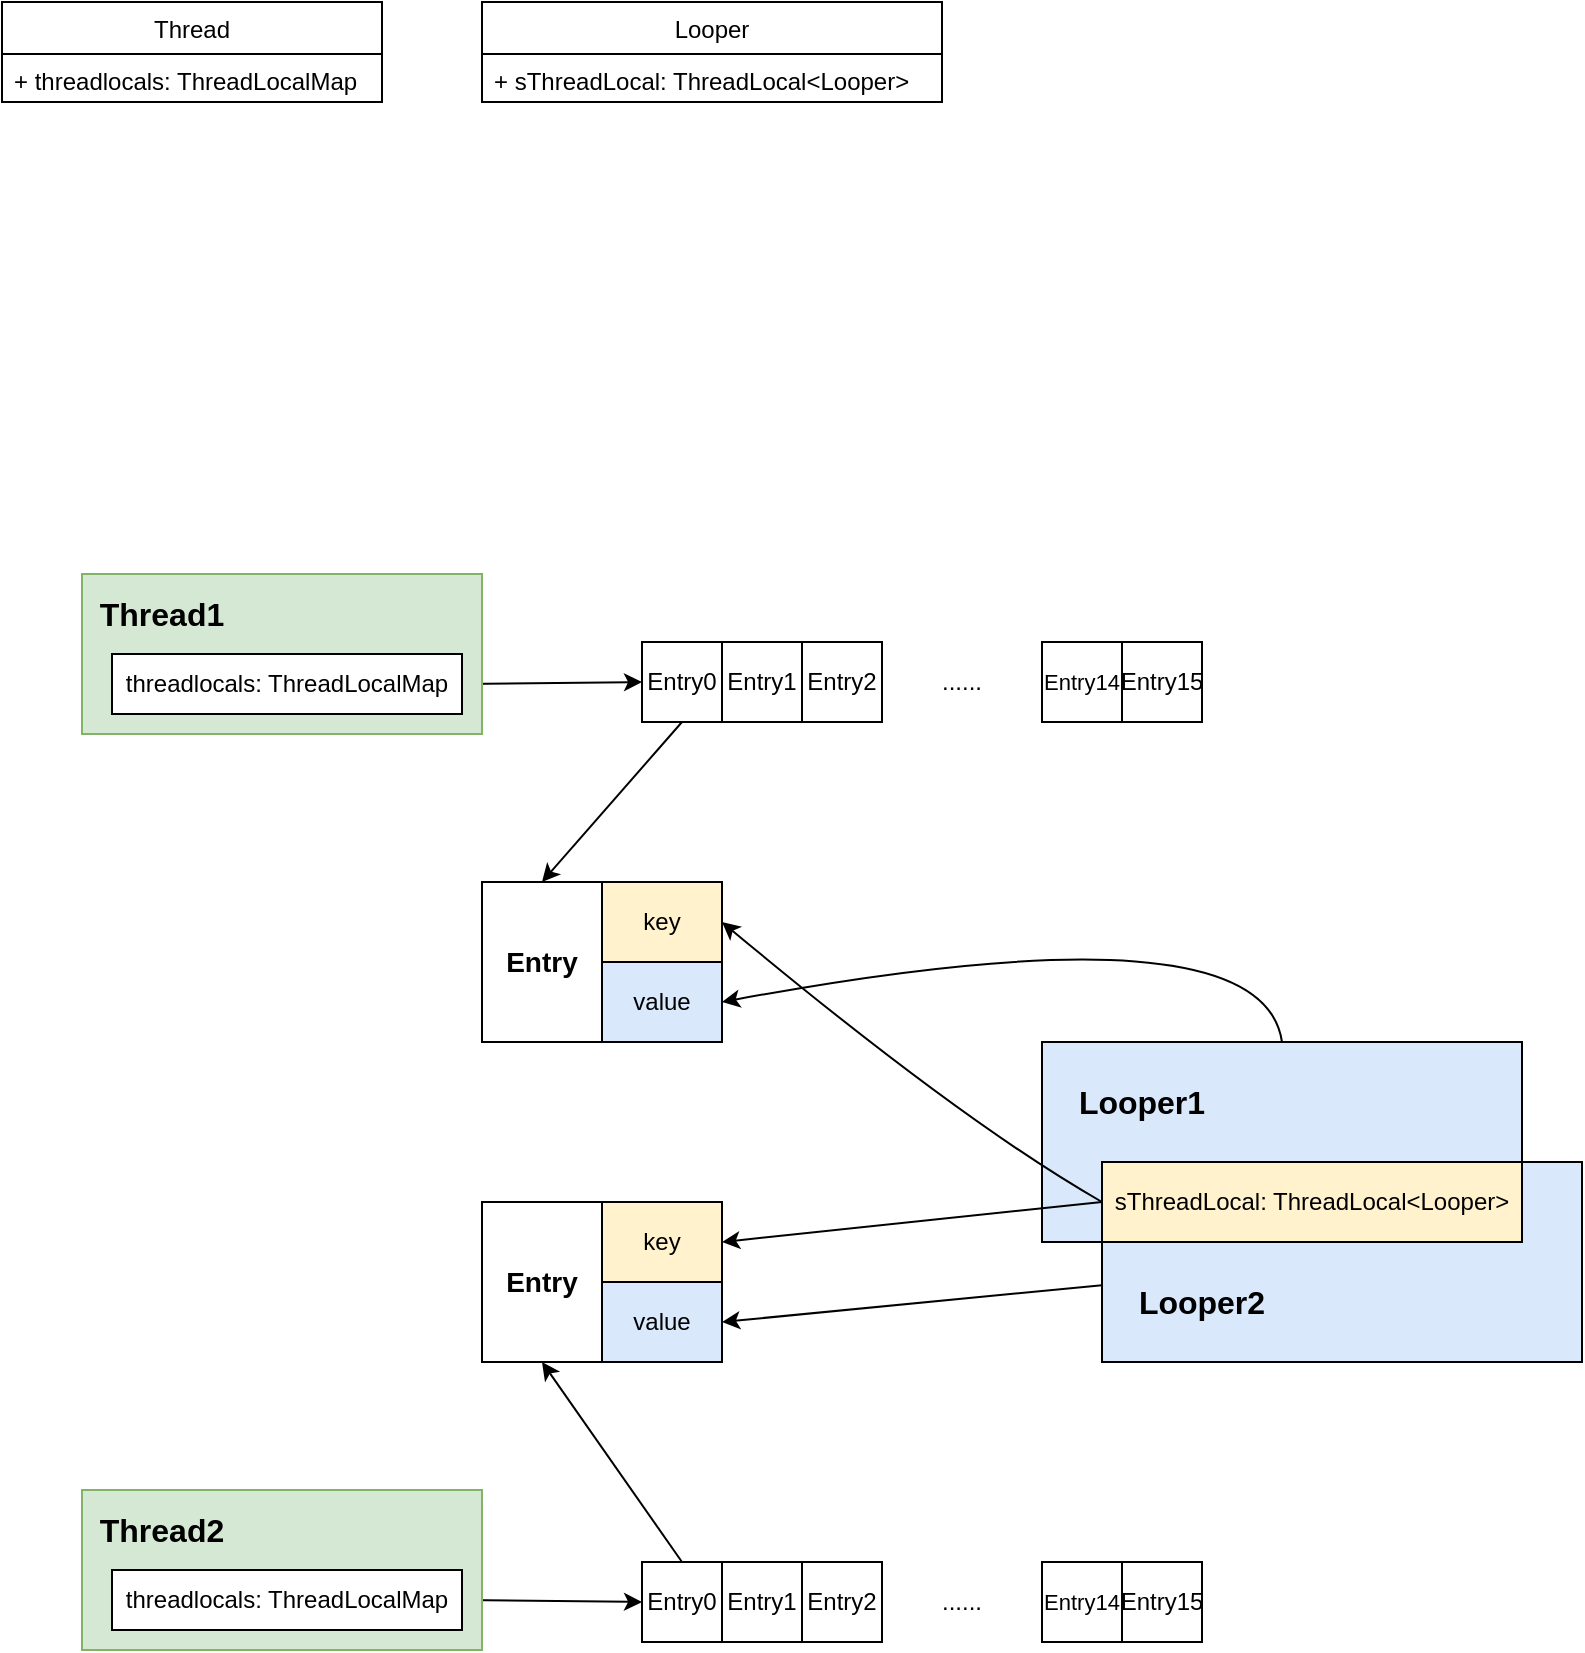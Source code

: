 <mxfile version="12.7.0" type="github">
  <diagram id="IKqn_DyzjneiCq9encZr" name="Page-1">
    <mxGraphModel dx="1722" dy="962" grid="1" gridSize="10" guides="1" tooltips="1" connect="1" arrows="1" fold="1" page="1" pageScale="1" pageWidth="4681" pageHeight="3300" math="0" shadow="0">
      <root>
        <mxCell id="0"/>
        <mxCell id="1" parent="0"/>
        <mxCell id="taLNeXMTBGDC4jhJPtlL-2" value="Thread" style="swimlane;fontStyle=0;childLayout=stackLayout;horizontal=1;startSize=26;fillColor=none;horizontalStack=0;resizeParent=1;resizeParentMax=0;resizeLast=0;collapsible=1;marginBottom=0;" vertex="1" parent="1">
          <mxGeometry x="120" y="120" width="190" height="50" as="geometry"/>
        </mxCell>
        <mxCell id="taLNeXMTBGDC4jhJPtlL-3" value="+ threadlocals: ThreadLocalMap" style="text;strokeColor=none;fillColor=none;align=left;verticalAlign=top;spacingLeft=4;spacingRight=4;overflow=hidden;rotatable=0;points=[[0,0.5],[1,0.5]];portConstraint=eastwest;" vertex="1" parent="taLNeXMTBGDC4jhJPtlL-2">
          <mxGeometry y="26" width="190" height="24" as="geometry"/>
        </mxCell>
        <mxCell id="taLNeXMTBGDC4jhJPtlL-6" value="Looper" style="swimlane;fontStyle=0;childLayout=stackLayout;horizontal=1;startSize=26;fillColor=none;horizontalStack=0;resizeParent=1;resizeParentMax=0;resizeLast=0;collapsible=1;marginBottom=0;" vertex="1" parent="1">
          <mxGeometry x="360" y="120" width="230" height="50" as="geometry"/>
        </mxCell>
        <mxCell id="taLNeXMTBGDC4jhJPtlL-7" value="+ sThreadLocal: ThreadLocal&lt;Looper&gt;" style="text;strokeColor=none;fillColor=none;align=left;verticalAlign=top;spacingLeft=4;spacingRight=4;overflow=hidden;rotatable=0;points=[[0,0.5],[1,0.5]];portConstraint=eastwest;" vertex="1" parent="taLNeXMTBGDC4jhJPtlL-6">
          <mxGeometry y="26" width="230" height="24" as="geometry"/>
        </mxCell>
        <mxCell id="taLNeXMTBGDC4jhJPtlL-30" value="" style="endArrow=classic;html=1;entryX=0;entryY=0.5;entryDx=0;entryDy=0;exitX=1;exitY=0.5;exitDx=0;exitDy=0;" edge="1" parent="1" source="taLNeXMTBGDC4jhJPtlL-49" target="taLNeXMTBGDC4jhJPtlL-31">
          <mxGeometry width="50" height="50" relative="1" as="geometry">
            <mxPoint x="360" y="460" as="sourcePoint"/>
            <mxPoint x="170" y="540" as="targetPoint"/>
          </mxGeometry>
        </mxCell>
        <mxCell id="taLNeXMTBGDC4jhJPtlL-31" value="Entry0" style="rounded=0;whiteSpace=wrap;html=1;fillColor=none;" vertex="1" parent="1">
          <mxGeometry x="440" y="440" width="40" height="40" as="geometry"/>
        </mxCell>
        <mxCell id="taLNeXMTBGDC4jhJPtlL-32" value="Entry1" style="rounded=0;whiteSpace=wrap;html=1;fillColor=none;" vertex="1" parent="1">
          <mxGeometry x="480" y="440" width="40" height="40" as="geometry"/>
        </mxCell>
        <mxCell id="taLNeXMTBGDC4jhJPtlL-33" value="Entry2" style="rounded=0;whiteSpace=wrap;html=1;fillColor=none;" vertex="1" parent="1">
          <mxGeometry x="520" y="440" width="40" height="40" as="geometry"/>
        </mxCell>
        <mxCell id="taLNeXMTBGDC4jhJPtlL-34" value="&lt;font style=&quot;font-size: 11px&quot;&gt;Entry14&lt;/font&gt;" style="rounded=0;whiteSpace=wrap;html=1;fillColor=none;" vertex="1" parent="1">
          <mxGeometry x="640" y="440" width="40" height="40" as="geometry"/>
        </mxCell>
        <mxCell id="taLNeXMTBGDC4jhJPtlL-35" value="Entry15" style="rounded=0;whiteSpace=wrap;html=1;fillColor=none;" vertex="1" parent="1">
          <mxGeometry x="680" y="440" width="40" height="40" as="geometry"/>
        </mxCell>
        <mxCell id="taLNeXMTBGDC4jhJPtlL-36" value="......" style="text;html=1;strokeColor=none;fillColor=none;align=center;verticalAlign=middle;whiteSpace=wrap;rounded=0;" vertex="1" parent="1">
          <mxGeometry x="580" y="450" width="40" height="20" as="geometry"/>
        </mxCell>
        <mxCell id="taLNeXMTBGDC4jhJPtlL-38" value="" style="endArrow=classic;html=1;exitX=0.5;exitY=1;exitDx=0;exitDy=0;entryX=0.5;entryY=0;entryDx=0;entryDy=0;" edge="1" parent="1" source="taLNeXMTBGDC4jhJPtlL-31" target="taLNeXMTBGDC4jhJPtlL-39">
          <mxGeometry width="50" height="50" relative="1" as="geometry">
            <mxPoint x="120" y="710" as="sourcePoint"/>
            <mxPoint x="170" y="660" as="targetPoint"/>
          </mxGeometry>
        </mxCell>
        <mxCell id="taLNeXMTBGDC4jhJPtlL-39" value="&lt;b&gt;&lt;font style=&quot;font-size: 14px&quot;&gt;Entry&lt;/font&gt;&lt;/b&gt;" style="rounded=0;whiteSpace=wrap;html=1;" vertex="1" parent="1">
          <mxGeometry x="360" y="560" width="60" height="80" as="geometry"/>
        </mxCell>
        <mxCell id="taLNeXMTBGDC4jhJPtlL-40" value="key" style="rounded=0;whiteSpace=wrap;html=1;fillColor=#fff2cc;strokeColor=#000000;" vertex="1" parent="1">
          <mxGeometry x="420" y="560" width="60" height="40" as="geometry"/>
        </mxCell>
        <mxCell id="taLNeXMTBGDC4jhJPtlL-41" value="value" style="rounded=0;whiteSpace=wrap;html=1;fillColor=#dae8fc;strokeColor=#000000;" vertex="1" parent="1">
          <mxGeometry x="420" y="600" width="60" height="40" as="geometry"/>
        </mxCell>
        <mxCell id="taLNeXMTBGDC4jhJPtlL-42" value="" style="rounded=0;whiteSpace=wrap;html=1;strokeColor=#000000;fillColor=#dae8fc;" vertex="1" parent="1">
          <mxGeometry x="640" y="640" width="240" height="100" as="geometry"/>
        </mxCell>
        <mxCell id="taLNeXMTBGDC4jhJPtlL-45" value="&lt;b style=&quot;font-size: 16px&quot;&gt;Looper1&lt;/b&gt;" style="text;html=1;strokeColor=none;fillColor=none;align=center;verticalAlign=middle;whiteSpace=wrap;rounded=0;" vertex="1" parent="1">
          <mxGeometry x="670" y="660" width="40" height="20" as="geometry"/>
        </mxCell>
        <mxCell id="taLNeXMTBGDC4jhJPtlL-48" value="" style="rounded=0;whiteSpace=wrap;html=1;fillColor=#d5e8d4;strokeColor=#82b366;" vertex="1" parent="1">
          <mxGeometry x="160" y="406" width="200" height="80" as="geometry"/>
        </mxCell>
        <mxCell id="taLNeXMTBGDC4jhJPtlL-49" value="&lt;span style=&quot;text-align: left ; white-space: nowrap&quot;&gt;threadlocals: ThreadLocalMap&lt;/span&gt;" style="rounded=0;whiteSpace=wrap;html=1;" vertex="1" parent="1">
          <mxGeometry x="175" y="446" width="175" height="30" as="geometry"/>
        </mxCell>
        <mxCell id="taLNeXMTBGDC4jhJPtlL-50" value="&lt;b style=&quot;font-size: 16px&quot;&gt;Thread1&lt;/b&gt;" style="text;html=1;strokeColor=none;fillColor=none;align=center;verticalAlign=middle;whiteSpace=wrap;rounded=0;" vertex="1" parent="1">
          <mxGeometry x="180" y="416" width="40" height="20" as="geometry"/>
        </mxCell>
        <mxCell id="taLNeXMTBGDC4jhJPtlL-51" value="" style="rounded=0;whiteSpace=wrap;html=1;strokeColor=#000000;fillColor=#dae8fc;" vertex="1" parent="1">
          <mxGeometry x="670" y="700" width="240" height="100" as="geometry"/>
        </mxCell>
        <mxCell id="taLNeXMTBGDC4jhJPtlL-52" value="&lt;span style=&quot;text-align: left&quot;&gt;sThreadLocal: ThreadLocal&amp;lt;Looper&amp;gt;&lt;/span&gt;" style="rounded=0;whiteSpace=wrap;html=1;strokeColor=#000000;fillColor=#fff2cc;" vertex="1" parent="1">
          <mxGeometry x="670" y="700" width="210" height="40" as="geometry"/>
        </mxCell>
        <mxCell id="taLNeXMTBGDC4jhJPtlL-53" value="&lt;b style=&quot;font-size: 16px&quot;&gt;Looper2&lt;/b&gt;" style="text;html=1;strokeColor=none;fillColor=none;align=center;verticalAlign=middle;whiteSpace=wrap;rounded=0;" vertex="1" parent="1">
          <mxGeometry x="700" y="760" width="40" height="20" as="geometry"/>
        </mxCell>
        <mxCell id="taLNeXMTBGDC4jhJPtlL-54" value="" style="endArrow=classic;html=1;entryX=0;entryY=0.5;entryDx=0;entryDy=0;exitX=1;exitY=0.5;exitDx=0;exitDy=0;" edge="1" parent="1" target="taLNeXMTBGDC4jhJPtlL-55" source="taLNeXMTBGDC4jhJPtlL-66">
          <mxGeometry width="50" height="50" relative="1" as="geometry">
            <mxPoint x="360" y="920" as="sourcePoint"/>
            <mxPoint x="170" y="1000" as="targetPoint"/>
          </mxGeometry>
        </mxCell>
        <mxCell id="taLNeXMTBGDC4jhJPtlL-55" value="Entry0" style="rounded=0;whiteSpace=wrap;html=1;fillColor=none;" vertex="1" parent="1">
          <mxGeometry x="440" y="900" width="40" height="40" as="geometry"/>
        </mxCell>
        <mxCell id="taLNeXMTBGDC4jhJPtlL-56" value="Entry1" style="rounded=0;whiteSpace=wrap;html=1;fillColor=none;" vertex="1" parent="1">
          <mxGeometry x="480" y="900" width="40" height="40" as="geometry"/>
        </mxCell>
        <mxCell id="taLNeXMTBGDC4jhJPtlL-57" value="Entry2" style="rounded=0;whiteSpace=wrap;html=1;fillColor=none;" vertex="1" parent="1">
          <mxGeometry x="520" y="900" width="40" height="40" as="geometry"/>
        </mxCell>
        <mxCell id="taLNeXMTBGDC4jhJPtlL-58" value="&lt;font style=&quot;font-size: 11px&quot;&gt;Entry14&lt;/font&gt;" style="rounded=0;whiteSpace=wrap;html=1;fillColor=none;" vertex="1" parent="1">
          <mxGeometry x="640" y="900" width="40" height="40" as="geometry"/>
        </mxCell>
        <mxCell id="taLNeXMTBGDC4jhJPtlL-59" value="Entry15" style="rounded=0;whiteSpace=wrap;html=1;fillColor=none;" vertex="1" parent="1">
          <mxGeometry x="680" y="900" width="40" height="40" as="geometry"/>
        </mxCell>
        <mxCell id="taLNeXMTBGDC4jhJPtlL-60" value="......" style="text;html=1;strokeColor=none;fillColor=none;align=center;verticalAlign=middle;whiteSpace=wrap;rounded=0;" vertex="1" parent="1">
          <mxGeometry x="580" y="910" width="40" height="20" as="geometry"/>
        </mxCell>
        <mxCell id="taLNeXMTBGDC4jhJPtlL-61" value="" style="endArrow=classic;html=1;exitX=0.5;exitY=0;exitDx=0;exitDy=0;entryX=0.5;entryY=1;entryDx=0;entryDy=0;" edge="1" parent="1" source="taLNeXMTBGDC4jhJPtlL-55" target="taLNeXMTBGDC4jhJPtlL-62">
          <mxGeometry width="50" height="50" relative="1" as="geometry">
            <mxPoint x="120" y="1170" as="sourcePoint"/>
            <mxPoint x="170" y="1120" as="targetPoint"/>
          </mxGeometry>
        </mxCell>
        <mxCell id="taLNeXMTBGDC4jhJPtlL-62" value="&lt;b&gt;&lt;font style=&quot;font-size: 14px&quot;&gt;Entry&lt;/font&gt;&lt;/b&gt;" style="rounded=0;whiteSpace=wrap;html=1;" vertex="1" parent="1">
          <mxGeometry x="360" y="720" width="60" height="80" as="geometry"/>
        </mxCell>
        <mxCell id="taLNeXMTBGDC4jhJPtlL-63" value="key" style="rounded=0;whiteSpace=wrap;html=1;fillColor=#fff2cc;strokeColor=#000000;" vertex="1" parent="1">
          <mxGeometry x="420" y="720" width="60" height="40" as="geometry"/>
        </mxCell>
        <mxCell id="taLNeXMTBGDC4jhJPtlL-64" value="value" style="rounded=0;whiteSpace=wrap;html=1;fillColor=#dae8fc;strokeColor=#000000;" vertex="1" parent="1">
          <mxGeometry x="420" y="760" width="60" height="40" as="geometry"/>
        </mxCell>
        <mxCell id="taLNeXMTBGDC4jhJPtlL-65" value="" style="rounded=0;whiteSpace=wrap;html=1;fillColor=#d5e8d4;strokeColor=#82b366;" vertex="1" parent="1">
          <mxGeometry x="160" y="864" width="200" height="80" as="geometry"/>
        </mxCell>
        <mxCell id="taLNeXMTBGDC4jhJPtlL-66" value="&lt;span style=&quot;text-align: left ; white-space: nowrap&quot;&gt;threadlocals: ThreadLocalMap&lt;/span&gt;" style="rounded=0;whiteSpace=wrap;html=1;" vertex="1" parent="1">
          <mxGeometry x="175" y="904" width="175" height="30" as="geometry"/>
        </mxCell>
        <mxCell id="taLNeXMTBGDC4jhJPtlL-67" value="&lt;b style=&quot;font-size: 16px&quot;&gt;Thread2&lt;/b&gt;" style="text;html=1;strokeColor=none;fillColor=none;align=center;verticalAlign=middle;whiteSpace=wrap;rounded=0;" vertex="1" parent="1">
          <mxGeometry x="180" y="874" width="40" height="20" as="geometry"/>
        </mxCell>
        <mxCell id="taLNeXMTBGDC4jhJPtlL-68" value="" style="curved=1;endArrow=classic;html=1;entryX=1;entryY=0.5;entryDx=0;entryDy=0;exitX=0.5;exitY=0;exitDx=0;exitDy=0;" edge="1" parent="1" source="taLNeXMTBGDC4jhJPtlL-42" target="taLNeXMTBGDC4jhJPtlL-41">
          <mxGeometry width="50" height="50" relative="1" as="geometry">
            <mxPoint x="780" y="700" as="sourcePoint"/>
            <mxPoint x="170" y="980" as="targetPoint"/>
            <Array as="points">
              <mxPoint x="750" y="570"/>
            </Array>
          </mxGeometry>
        </mxCell>
        <mxCell id="taLNeXMTBGDC4jhJPtlL-70" value="" style="endArrow=classic;html=1;entryX=1;entryY=0.5;entryDx=0;entryDy=0;" edge="1" parent="1" source="taLNeXMTBGDC4jhJPtlL-51" target="taLNeXMTBGDC4jhJPtlL-64">
          <mxGeometry width="50" height="50" relative="1" as="geometry">
            <mxPoint x="120" y="1030" as="sourcePoint"/>
            <mxPoint x="170" y="980" as="targetPoint"/>
          </mxGeometry>
        </mxCell>
        <mxCell id="taLNeXMTBGDC4jhJPtlL-71" value="" style="endArrow=classic;html=1;entryX=1;entryY=0.5;entryDx=0;entryDy=0;exitX=0;exitY=0.5;exitDx=0;exitDy=0;" edge="1" parent="1" source="taLNeXMTBGDC4jhJPtlL-52" target="taLNeXMTBGDC4jhJPtlL-63">
          <mxGeometry width="50" height="50" relative="1" as="geometry">
            <mxPoint x="680" y="771.613" as="sourcePoint"/>
            <mxPoint x="490" y="790.0" as="targetPoint"/>
          </mxGeometry>
        </mxCell>
        <mxCell id="taLNeXMTBGDC4jhJPtlL-72" value="" style="curved=1;endArrow=classic;html=1;entryX=1;entryY=0.5;entryDx=0;entryDy=0;" edge="1" parent="1" target="taLNeXMTBGDC4jhJPtlL-40">
          <mxGeometry width="50" height="50" relative="1" as="geometry">
            <mxPoint x="670" y="720" as="sourcePoint"/>
            <mxPoint x="490" y="630" as="targetPoint"/>
            <Array as="points">
              <mxPoint x="600" y="680"/>
            </Array>
          </mxGeometry>
        </mxCell>
      </root>
    </mxGraphModel>
  </diagram>
</mxfile>
